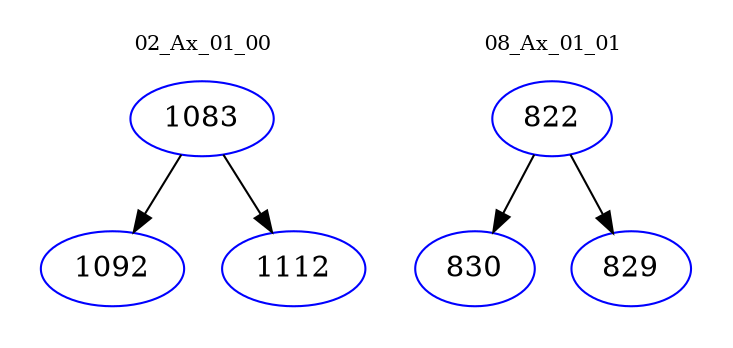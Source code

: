 digraph{
subgraph cluster_0 {
color = white
label = "02_Ax_01_00";
fontsize=10;
T0_1083 [label="1083", color="blue"]
T0_1083 -> T0_1092 [color="black"]
T0_1092 [label="1092", color="blue"]
T0_1083 -> T0_1112 [color="black"]
T0_1112 [label="1112", color="blue"]
}
subgraph cluster_1 {
color = white
label = "08_Ax_01_01";
fontsize=10;
T1_822 [label="822", color="blue"]
T1_822 -> T1_830 [color="black"]
T1_830 [label="830", color="blue"]
T1_822 -> T1_829 [color="black"]
T1_829 [label="829", color="blue"]
}
}
